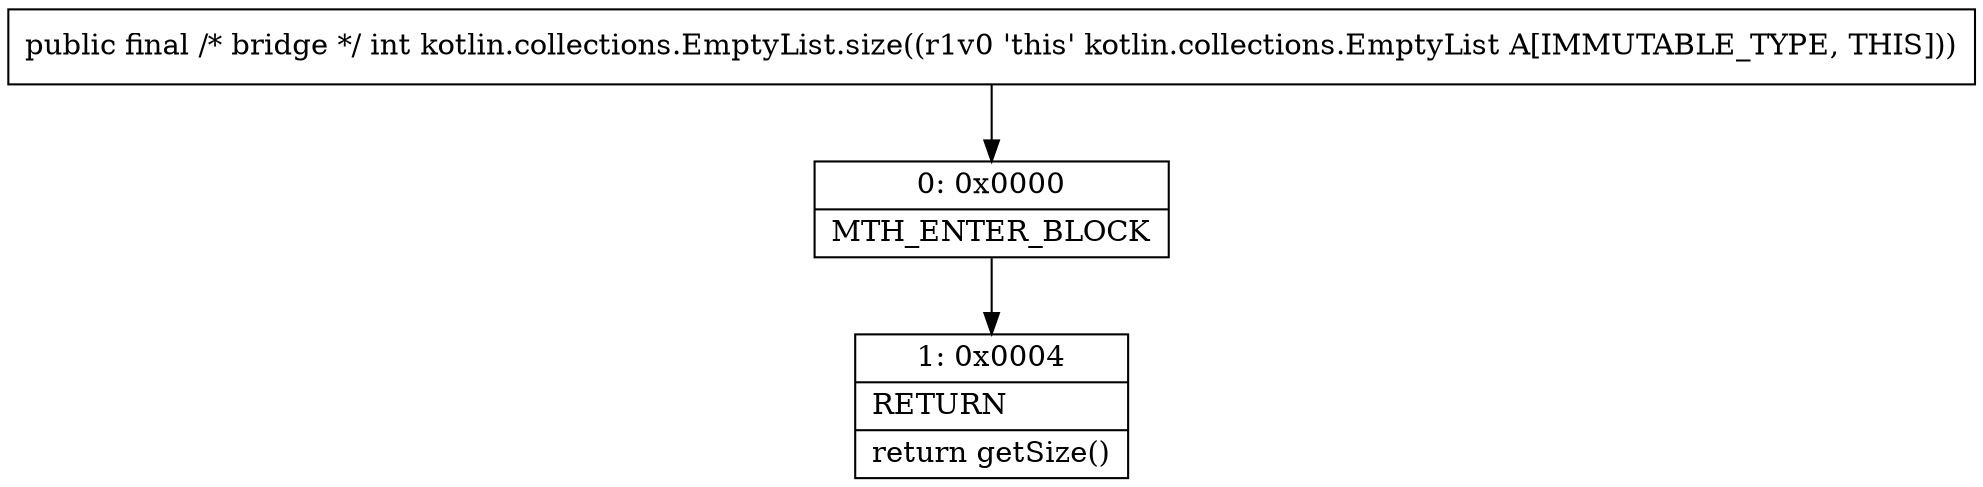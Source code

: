 digraph "CFG forkotlin.collections.EmptyList.size()I" {
Node_0 [shape=record,label="{0\:\ 0x0000|MTH_ENTER_BLOCK\l}"];
Node_1 [shape=record,label="{1\:\ 0x0004|RETURN\l|return getSize()\l}"];
MethodNode[shape=record,label="{public final \/* bridge *\/ int kotlin.collections.EmptyList.size((r1v0 'this' kotlin.collections.EmptyList A[IMMUTABLE_TYPE, THIS])) }"];
MethodNode -> Node_0;
Node_0 -> Node_1;
}

